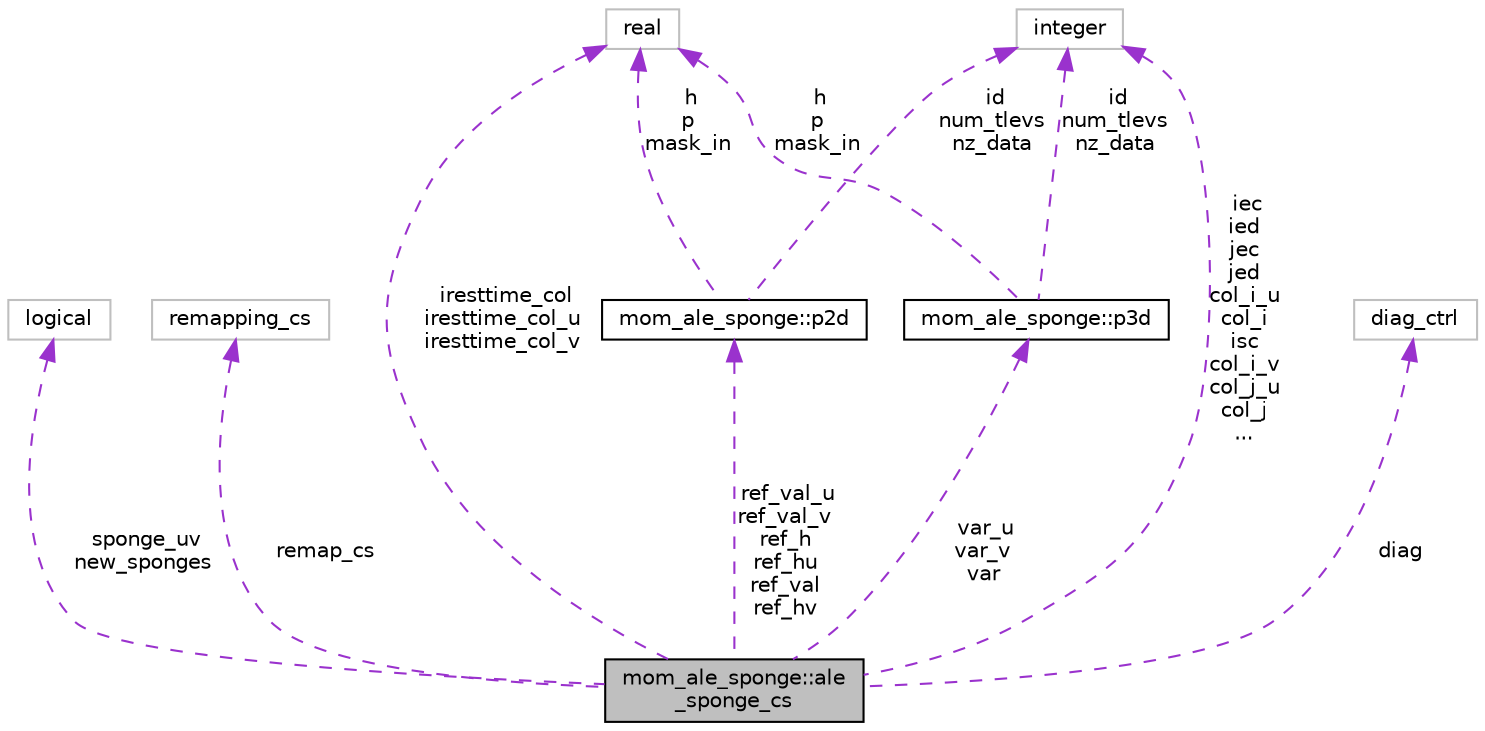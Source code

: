 digraph "mom_ale_sponge::ale_sponge_cs"
{
 // INTERACTIVE_SVG=YES
 // LATEX_PDF_SIZE
  edge [fontname="Helvetica",fontsize="10",labelfontname="Helvetica",labelfontsize="10"];
  node [fontname="Helvetica",fontsize="10",shape=record];
  Node1 [label="mom_ale_sponge::ale\l_sponge_cs",height=0.2,width=0.4,color="black", fillcolor="grey75", style="filled", fontcolor="black",tooltip="ALE sponge control structure."];
  Node2 -> Node1 [dir="back",color="darkorchid3",fontsize="10",style="dashed",label=" sponge_uv\nnew_sponges" ,fontname="Helvetica"];
  Node2 [label="logical",height=0.2,width=0.4,color="grey75", fillcolor="white", style="filled",tooltip=" "];
  Node3 -> Node1 [dir="back",color="darkorchid3",fontsize="10",style="dashed",label=" remap_cs" ,fontname="Helvetica"];
  Node3 [label="remapping_cs",height=0.2,width=0.4,color="grey75", fillcolor="white", style="filled",tooltip=" "];
  Node4 -> Node1 [dir="back",color="darkorchid3",fontsize="10",style="dashed",label=" ref_val_u\nref_val_v\nref_h\nref_hu\nref_val\nref_hv" ,fontname="Helvetica"];
  Node4 [label="mom_ale_sponge::p2d",height=0.2,width=0.4,color="black", fillcolor="white", style="filled",URL="$structmom__ale__sponge_1_1p2d.html",tooltip="A structure for creating arrays of pointers to 2D arrays with extra gridding information."];
  Node5 -> Node4 [dir="back",color="darkorchid3",fontsize="10",style="dashed",label=" h\np\nmask_in" ,fontname="Helvetica"];
  Node5 [label="real",height=0.2,width=0.4,color="grey75", fillcolor="white", style="filled",tooltip=" "];
  Node6 -> Node4 [dir="back",color="darkorchid3",fontsize="10",style="dashed",label=" id\nnum_tlevs\nnz_data" ,fontname="Helvetica"];
  Node6 [label="integer",height=0.2,width=0.4,color="grey75", fillcolor="white", style="filled",tooltip=" "];
  Node7 -> Node1 [dir="back",color="darkorchid3",fontsize="10",style="dashed",label=" var_u\nvar_v\nvar" ,fontname="Helvetica"];
  Node7 [label="mom_ale_sponge::p3d",height=0.2,width=0.4,color="black", fillcolor="white", style="filled",URL="$structmom__ale__sponge_1_1p3d.html",tooltip="A structure for creating arrays of pointers to 3D arrays with extra gridding information."];
  Node5 -> Node7 [dir="back",color="darkorchid3",fontsize="10",style="dashed",label=" h\np\nmask_in" ,fontname="Helvetica"];
  Node6 -> Node7 [dir="back",color="darkorchid3",fontsize="10",style="dashed",label=" id\nnum_tlevs\nnz_data" ,fontname="Helvetica"];
  Node8 -> Node1 [dir="back",color="darkorchid3",fontsize="10",style="dashed",label=" diag" ,fontname="Helvetica"];
  Node8 [label="diag_ctrl",height=0.2,width=0.4,color="grey75", fillcolor="white", style="filled",tooltip=" "];
  Node5 -> Node1 [dir="back",color="darkorchid3",fontsize="10",style="dashed",label=" iresttime_col\niresttime_col_u\niresttime_col_v" ,fontname="Helvetica"];
  Node6 -> Node1 [dir="back",color="darkorchid3",fontsize="10",style="dashed",label=" iec\nied\njec\njed\ncol_i_u\ncol_i\nisc\ncol_i_v\ncol_j_u\ncol_j\n..." ,fontname="Helvetica"];
}
